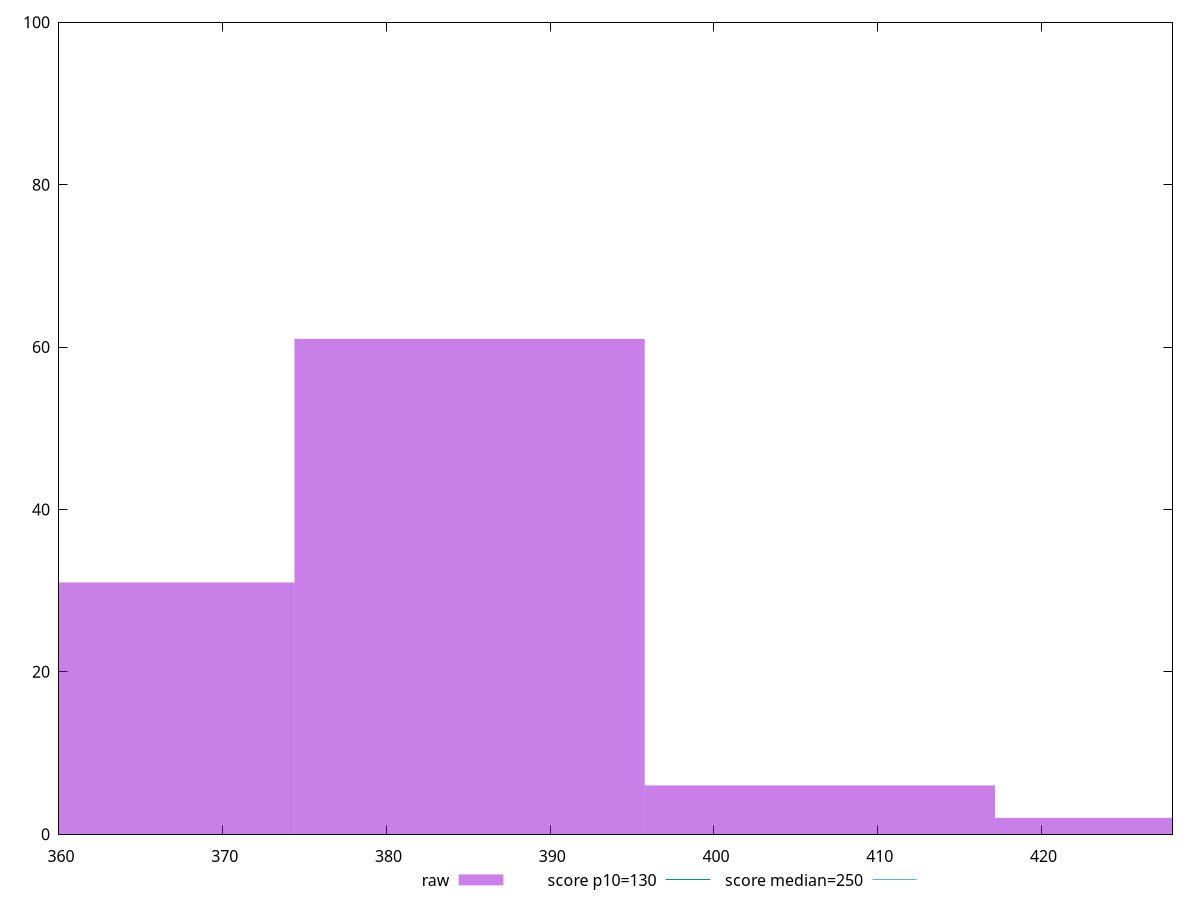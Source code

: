 reset

$raw <<EOF
427.8612194442121 2
363.6820365275803 31
385.0750974997909 61
406.4681584720015 6
EOF

set key outside below
set boxwidth 21.393060972210606
set xrange [360:428]
set yrange [0:100]
set trange [0:100]
set style fill transparent solid 0.5 noborder

set parametric
set terminal svg size 640, 490 enhanced background rgb 'white'
set output "reports/report_00030_2021-02-24T20-42-31.540Z/max-potential-fid/samples/music/raw/histogram.svg"

plot $raw title "raw" with boxes, \
     130,t title "score p10=130", \
     250,t title "score median=250"

reset
